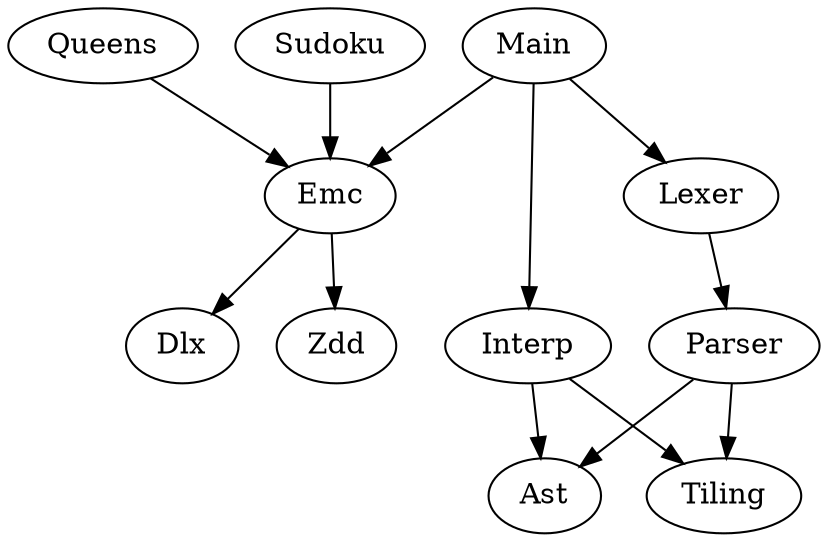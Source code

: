 digraph G {
  size="7.5,10" ;
  rankdir = TB ;
  "Sudoku" -> "Emc" ;
  "Queens" -> "Emc" ;
  "Parser" -> "Ast" ;
  "Parser" -> "Tiling" ;
  "Main" -> "Emc" ;
  "Main" -> "Interp" ;
  "Main" -> "Lexer" ;
  "Lexer" -> "Parser" ;
  "Interp" -> "Ast" ;
  "Interp" -> "Tiling" ;
  "Emc" -> "Dlx" ;
  "Emc" -> "Zdd" ;
}

